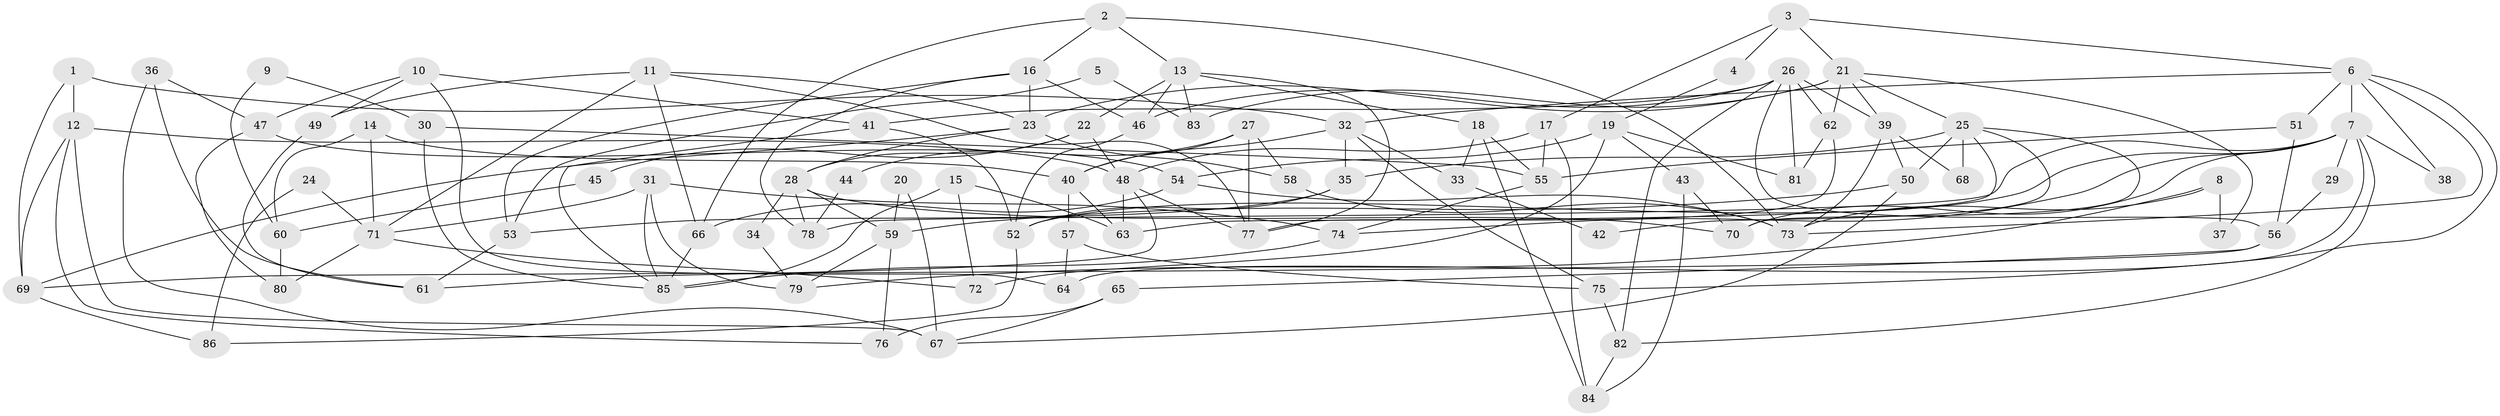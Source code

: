 // Generated by graph-tools (version 1.1) at 2025/51/03/09/25 04:51:55]
// undirected, 86 vertices, 172 edges
graph export_dot {
graph [start="1"]
  node [color=gray90,style=filled];
  1;
  2;
  3;
  4;
  5;
  6;
  7;
  8;
  9;
  10;
  11;
  12;
  13;
  14;
  15;
  16;
  17;
  18;
  19;
  20;
  21;
  22;
  23;
  24;
  25;
  26;
  27;
  28;
  29;
  30;
  31;
  32;
  33;
  34;
  35;
  36;
  37;
  38;
  39;
  40;
  41;
  42;
  43;
  44;
  45;
  46;
  47;
  48;
  49;
  50;
  51;
  52;
  53;
  54;
  55;
  56;
  57;
  58;
  59;
  60;
  61;
  62;
  63;
  64;
  65;
  66;
  67;
  68;
  69;
  70;
  71;
  72;
  73;
  74;
  75;
  76;
  77;
  78;
  79;
  80;
  81;
  82;
  83;
  84;
  85;
  86;
  1 -- 12;
  1 -- 69;
  1 -- 32;
  2 -- 16;
  2 -- 73;
  2 -- 13;
  2 -- 66;
  3 -- 17;
  3 -- 6;
  3 -- 4;
  3 -- 21;
  4 -- 19;
  5 -- 83;
  5 -- 53;
  6 -- 7;
  6 -- 73;
  6 -- 32;
  6 -- 38;
  6 -- 51;
  6 -- 75;
  7 -- 74;
  7 -- 70;
  7 -- 29;
  7 -- 38;
  7 -- 52;
  7 -- 64;
  7 -- 78;
  7 -- 82;
  8 -- 79;
  8 -- 73;
  8 -- 37;
  9 -- 30;
  9 -- 60;
  10 -- 64;
  10 -- 49;
  10 -- 41;
  10 -- 47;
  11 -- 23;
  11 -- 77;
  11 -- 49;
  11 -- 66;
  11 -- 71;
  12 -- 48;
  12 -- 67;
  12 -- 69;
  12 -- 76;
  13 -- 46;
  13 -- 18;
  13 -- 22;
  13 -- 77;
  13 -- 83;
  14 -- 71;
  14 -- 40;
  14 -- 60;
  15 -- 63;
  15 -- 85;
  15 -- 72;
  16 -- 53;
  16 -- 46;
  16 -- 23;
  16 -- 78;
  17 -- 48;
  17 -- 84;
  17 -- 55;
  18 -- 55;
  18 -- 33;
  18 -- 84;
  19 -- 81;
  19 -- 43;
  19 -- 54;
  19 -- 72;
  20 -- 59;
  20 -- 67;
  21 -- 62;
  21 -- 23;
  21 -- 25;
  21 -- 37;
  21 -- 39;
  21 -- 83;
  22 -- 28;
  22 -- 45;
  22 -- 48;
  23 -- 28;
  23 -- 58;
  23 -- 69;
  24 -- 86;
  24 -- 71;
  25 -- 35;
  25 -- 42;
  25 -- 50;
  25 -- 63;
  25 -- 68;
  25 -- 70;
  26 -- 82;
  26 -- 41;
  26 -- 39;
  26 -- 46;
  26 -- 56;
  26 -- 62;
  26 -- 81;
  27 -- 77;
  27 -- 58;
  27 -- 40;
  27 -- 44;
  28 -- 78;
  28 -- 34;
  28 -- 59;
  28 -- 70;
  29 -- 56;
  30 -- 85;
  30 -- 55;
  31 -- 74;
  31 -- 71;
  31 -- 79;
  31 -- 85;
  32 -- 33;
  32 -- 35;
  32 -- 40;
  32 -- 75;
  33 -- 42;
  34 -- 79;
  35 -- 52;
  35 -- 53;
  36 -- 67;
  36 -- 47;
  36 -- 61;
  39 -- 50;
  39 -- 68;
  39 -- 73;
  40 -- 57;
  40 -- 63;
  41 -- 85;
  41 -- 52;
  43 -- 70;
  43 -- 84;
  44 -- 78;
  45 -- 60;
  46 -- 52;
  47 -- 54;
  47 -- 80;
  48 -- 63;
  48 -- 61;
  48 -- 77;
  49 -- 61;
  50 -- 59;
  50 -- 67;
  51 -- 56;
  51 -- 55;
  52 -- 86;
  53 -- 61;
  54 -- 66;
  54 -- 73;
  55 -- 74;
  56 -- 69;
  56 -- 65;
  57 -- 75;
  57 -- 64;
  58 -- 73;
  59 -- 76;
  59 -- 79;
  60 -- 80;
  62 -- 77;
  62 -- 81;
  65 -- 76;
  65 -- 67;
  66 -- 85;
  69 -- 86;
  71 -- 72;
  71 -- 80;
  74 -- 85;
  75 -- 82;
  82 -- 84;
}
